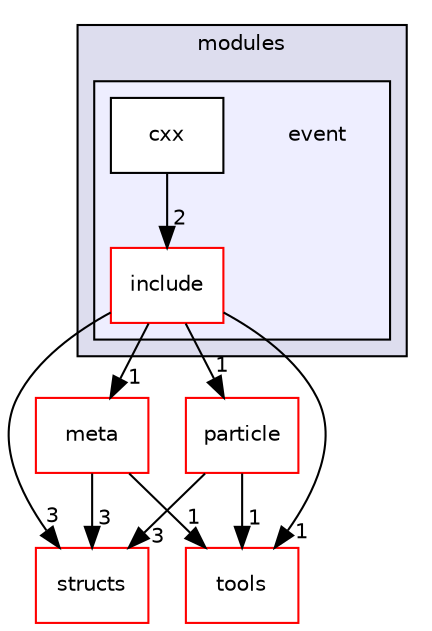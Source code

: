 digraph "event" {
  compound=true
  node [ fontsize="10", fontname="Helvetica"];
  edge [ labelfontsize="10", labelfontname="Helvetica"];
  subgraph clusterdir_ee3c23494b4011e6a628e4900ef262df {
    graph [ bgcolor="#ddddee", pencolor="black", label="modules" fontname="Helvetica", fontsize="10", URL="dir_ee3c23494b4011e6a628e4900ef262df.html"]
  subgraph clusterdir_fb91096735c52f3a453d1a3e67025085 {
    graph [ bgcolor="#eeeeff", pencolor="black", label="" URL="dir_fb91096735c52f3a453d1a3e67025085.html"];
    dir_fb91096735c52f3a453d1a3e67025085 [shape=plaintext label="event"];
    dir_4890d7086010edaefcbaba6bc2038aa8 [shape=box label="cxx" color="black" fillcolor="white" style="filled" URL="dir_4890d7086010edaefcbaba6bc2038aa8.html"];
    dir_6d6699b9700a868c010ac064655a9635 [shape=box label="include" color="red" fillcolor="white" style="filled" URL="dir_6d6699b9700a868c010ac064655a9635.html"];
  }
  }
  dir_7e7898fd82fc7805c9d39fdbc62120b9 [shape=box label="meta" fillcolor="white" style="filled" color="red" URL="dir_7e7898fd82fc7805c9d39fdbc62120b9.html"];
  dir_639930e6546076602fdb99daad4d48b4 [shape=box label="structs" fillcolor="white" style="filled" color="red" URL="dir_639930e6546076602fdb99daad4d48b4.html"];
  dir_1591526fd125289a70742a0dafe36eb5 [shape=box label="particle" fillcolor="white" style="filled" color="red" URL="dir_1591526fd125289a70742a0dafe36eb5.html"];
  dir_f0fdfbf866f75abaaae77c9c053e2c4e [shape=box label="tools" fillcolor="white" style="filled" color="red" URL="dir_f0fdfbf866f75abaaae77c9c053e2c4e.html"];
  dir_7e7898fd82fc7805c9d39fdbc62120b9->dir_639930e6546076602fdb99daad4d48b4 [headlabel="3", labeldistance=1.5 headhref="dir_000157_000080.html"];
  dir_7e7898fd82fc7805c9d39fdbc62120b9->dir_f0fdfbf866f75abaaae77c9c053e2c4e [headlabel="1", labeldistance=1.5 headhref="dir_000157_000142.html"];
  dir_4890d7086010edaefcbaba6bc2038aa8->dir_6d6699b9700a868c010ac064655a9635 [headlabel="2", labeldistance=1.5 headhref="dir_000117_000118.html"];
  dir_6d6699b9700a868c010ac064655a9635->dir_7e7898fd82fc7805c9d39fdbc62120b9 [headlabel="1", labeldistance=1.5 headhref="dir_000118_000157.html"];
  dir_6d6699b9700a868c010ac064655a9635->dir_639930e6546076602fdb99daad4d48b4 [headlabel="3", labeldistance=1.5 headhref="dir_000118_000080.html"];
  dir_6d6699b9700a868c010ac064655a9635->dir_1591526fd125289a70742a0dafe36eb5 [headlabel="1", labeldistance=1.5 headhref="dir_000118_000090.html"];
  dir_6d6699b9700a868c010ac064655a9635->dir_f0fdfbf866f75abaaae77c9c053e2c4e [headlabel="1", labeldistance=1.5 headhref="dir_000118_000142.html"];
  dir_1591526fd125289a70742a0dafe36eb5->dir_639930e6546076602fdb99daad4d48b4 [headlabel="3", labeldistance=1.5 headhref="dir_000090_000080.html"];
  dir_1591526fd125289a70742a0dafe36eb5->dir_f0fdfbf866f75abaaae77c9c053e2c4e [headlabel="1", labeldistance=1.5 headhref="dir_000090_000142.html"];
}
